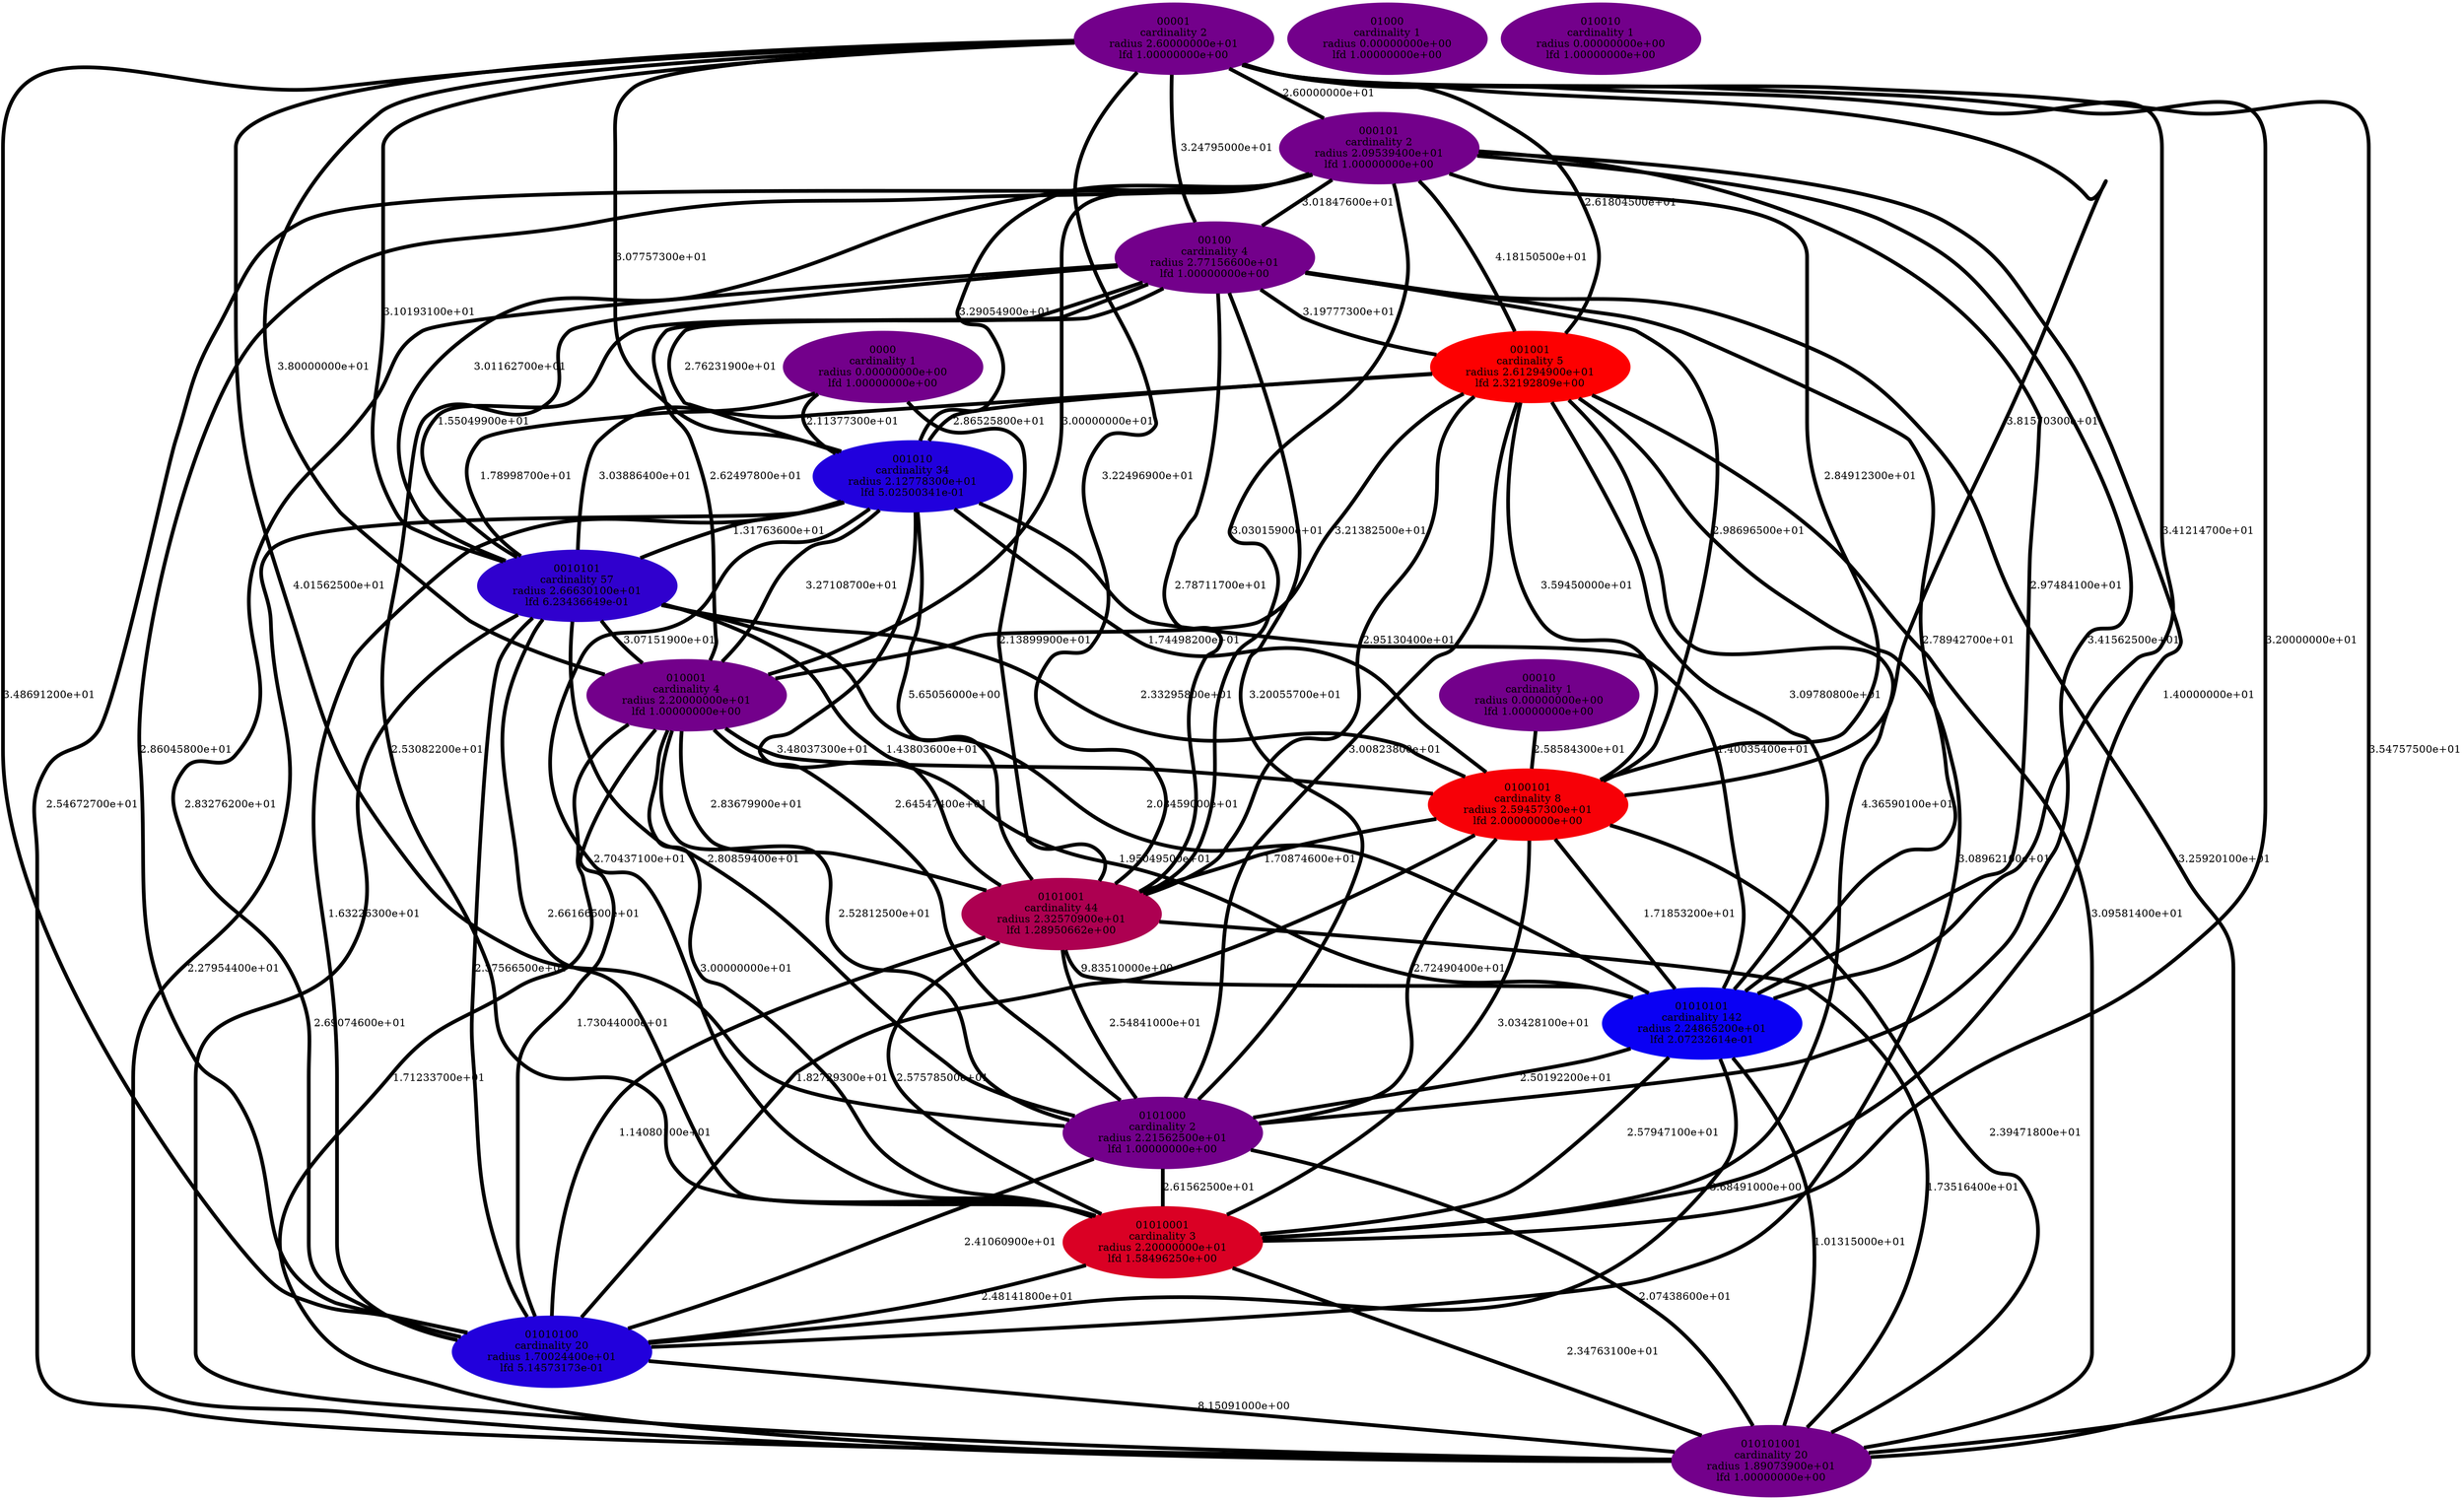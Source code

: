 graph stationary_probabilities_optimal_19 {
    edge[style=solid, penwidth="5", labeldistance="10"]
    0010101 [label="0010101\ncardinality 57\nradius 2.66630100e+01\nlfd 6.23436649e-01", color="#3000CE", style="filled"]
    01010001 [label="01010001\ncardinality 3\nradius 2.20000000e+01\nlfd 1.58496250e+00", color="#DA0024", style="filled"]
    001010 [label="001010\ncardinality 34\nradius 2.12778300e+01\nlfd 5.02500341e-01", color="#2100DD", style="filled"]
    01000 [label="01000\ncardinality 1\nradius 0.00000000e+00\nlfd 1.00000000e+00", color="#73008B", style="filled"]
    01010100 [label="01010100\ncardinality 20\nradius 1.70024400e+01\nlfd 5.14573173e-01", color="#2200DC", style="filled"]
    0101001 [label="0101001\ncardinality 44\nradius 2.32570900e+01\nlfd 1.28950662e+00", color="#AD0051", style="filled"]
    00100 [label="00100\ncardinality 4\nradius 2.77156600e+01\nlfd 1.00000000e+00", color="#73008B", style="filled"]
    01010101 [label="01010101\ncardinality 142\nradius 2.24865200e+01\nlfd 2.07232614e-01", color="#0A00F4", style="filled"]
    001001 [label="001001\ncardinality 5\nradius 2.61294900e+01\nlfd 2.32192809e+00", color="#FD0001", style="filled"]
    000101 [label="000101\ncardinality 2\nradius 2.09539400e+01\nlfd 1.00000000e+00", color="#73008B", style="filled"]
    0101000 [label="0101000\ncardinality 2\nradius 2.21562500e+01\nlfd 1.00000000e+00", color="#73008B", style="filled"]
    010101001 [label="010101001\ncardinality 20\nradius 1.89073900e+01\nlfd 1.00000000e+00", color="#73008B", style="filled"]
    00001 [label="00001\ncardinality 2\nradius 2.60000000e+01\nlfd 1.00000000e+00", color="#73008B", style="filled"]
    0000 [label="0000\ncardinality 1\nradius 0.00000000e+00\nlfd 1.00000000e+00", color="#73008B", style="filled"]
    010001 [label="010001\ncardinality 4\nradius 2.20000000e+01\nlfd 1.00000000e+00", color="#73008B", style="filled"]
    00010 [label="00010\ncardinality 1\nradius 0.00000000e+00\nlfd 1.00000000e+00", color="#73008B", style="filled"]
    010010 [label="010010\ncardinality 1\nradius 0.00000000e+00\nlfd 1.00000000e+00", color="#73008B", style="filled"]
    0100101 [label="0100101\ncardinality 8\nradius 2.59457300e+01\nlfd 2.00000000e+00", color="#F70007", style="filled"]
    0100101 -- 01010001 [label="3.03428100e+01"]
    000101 -- 0010101 [label="3.01162700e+01"]
    001001 -- 01010100 [label="3.08962100e+01"]
    0000 -- 001010 [label="2.11377300e+01"]
    010001 -- 0101001 [label="2.83679900e+01"]
    00010 -- 0100101 [label="2.58584300e+01"]
    01010101 -- 01010100 [label="3.68491000e+00"]
    001001 -- 001010 [label="2.86525800e+01"]
    0101001 -- 0101000 [label="2.54841000e+01"]
    001001 -- 0010101 [label="3.03886400e+01"]
    00100 -- 0101000 [label="3.20055700e+01"]
    001010 -- 010101001 [label="2.27954400e+01"]
    00001 -- 01010001 [label="3.20000000e+01"]
    0101001 -- 010101001 [label="1.73516400e+01"]
    0100101 -- 01010101 [label="1.71853200e+01"]
    00001 -- 0010101 [label="3.10193100e+01"]
    000101 -- 01010101 [label="2.97484100e+01"]
    00001 -- 001001 [label="2.61804500e+01"]
    001010 -- 0101000 [label="2.64547400e+01"]
    00100 -- 01010101 [label="2.78942700e+01"]
    00001 -- 0101000 [label="4.01562500e+01"]
    00001 -- 010001 [label="3.80000000e+01"]
    001001 -- 010101001 [label="3.09581400e+01"]
    000101 -- 001010 [label="3.29054900e+01"]
    00100 -- 010101001 [label="3.25920100e+01"]
    001010 -- 0010101 [label="1.31763600e+01"]
    00001 -- 00100 [label="3.24795000e+01"]
    000101 -- 01010001 [label="1.40000000e+01"]
    0000 -- 0101001 [label="2.13899900e+01"]
    00100 -- 0100101 [label="2.98696500e+01"]
    01010101 -- 01010001 [label="2.57947100e+01"]
    001001 -- 0100101 [label="3.59450000e+01"]
    001010 -- 01010100 [label="1.63226300e+01"]
    0010101 -- 01010101 [label="2.08459000e+01"]
    001010 -- 01010101 [label="1.40035400e+01"]
    00100 -- 0010101 [label="1.55049900e+01"]
    00100 -- 010001 [label="2.62497800e+01"]
    0100101 -- 0101000 [label="2.72490400e+01"]
    0101001 -- 01010100 [label="1.14080100e+01"]
    010001 -- 0101000 [label="2.52812500e+01"]
    00100 -- 001001 [label="3.19777300e+01"]
    00001 -- 0101001 [label="3.22496900e+01"]
    01010001 -- 01010100 [label="2.48141800e+01"]
    01010001 -- 010101001 [label="2.34763100e+01"]
    00100 -- 001010 [label="2.76231900e+01"]
    001001 -- 0101001 [label="2.95130400e+01"]
    00001 -- 01010101 [label="3.41214700e+01"]
    001001 -- 01010001 [label="4.36590100e+01"]
    001001 -- 0101000 [label="3.00823800e+01"]
    0100101 -- 0101001 [label="1.70874600e+01"]
    0101000 -- 01010001 [label="2.61562500e+01"]
    00001 -- 010101001 [label="3.54757500e+01"]
    01010100 -- 010101001 [label="8.15091000e+00"]
    010001 -- 010101001 [label="1.71233700e+01"]
    0010101 -- 010101001 [label="2.69074600e+01"]
    0100101 -- 010101001 [label="2.39471800e+01"]
    000101 -- 0101000 [label="3.41562500e+01"]
    010001 -- 01010101 [label="1.95049500e+01"]
    0000 -- 0010101 [label="1.78998700e+01"]
    00001 -- 001010 [label="3.07757300e+01"]
    001010 -- 01010001 [label="2.70437100e+01"]
    0010101 -- 01010100 [label="2.37566500e+01"]
    00001 -- 01010100 [label="3.48691200e+01"]
    0100101 -- 01010100 [label="1.82729300e+01"]
    010001 -- 0100101 [label="3.48037300e+01"]
    0010101 -- 0101000 [label="2.80859400e+01"]
    00100 -- 01010001 [label="2.53082200e+01"]
    0101001 -- 01010001 [label="2.57578500e+01"]
    00100 -- 0101001 [label="2.78711700e+01"]
    000101 -- 00100 [label="3.01847600e+01"]
    00001 -- 0100101 [label="3.81570300e+01"]
    01010101 -- 0101000 [label="2.50192200e+01"]
    0101001 -- 01010101 [label="9.83510000e+00"]
    0010101 -- 01010001 [label="2.66166500e+01"]
    010001 -- 01010001 [label="3.00000000e+01"]
    0101000 -- 01010100 [label="2.41060900e+01"]
    000101 -- 010101001 [label="2.54672700e+01"]
    00100 -- 01010100 [label="2.83276200e+01"]
    000101 -- 001001 [label="4.18150500e+01"]
    000101 -- 01010100 [label="2.86045800e+01"]
    01010101 -- 010101001 [label="1.01315000e+01"]
    0010101 -- 0100101 [label="2.33295800e+01"]
    001001 -- 01010101 [label="3.09780800e+01"]
    000101 -- 0100101 [label="2.84912300e+01"]
    0101000 -- 010101001 [label="2.07438600e+01"]
    00001 -- 000101 [label="2.60000000e+01"]
    001010 -- 0100101 [label="1.74498200e+01"]
    001010 -- 010001 [label="3.27108700e+01"]
    001001 -- 010001 [label="3.21382500e+01"]
    0010101 -- 010001 [label="3.07151900e+01"]
    0010101 -- 0101001 [label="1.43803600e+01"]
    010001 -- 01010100 [label="1.73044000e+01"]
    000101 -- 0101001 [label="3.03015900e+01"]
    001010 -- 0101001 [label="5.65056000e+00"]
    000101 -- 010001 [label="3.00000000e+01"]
}
